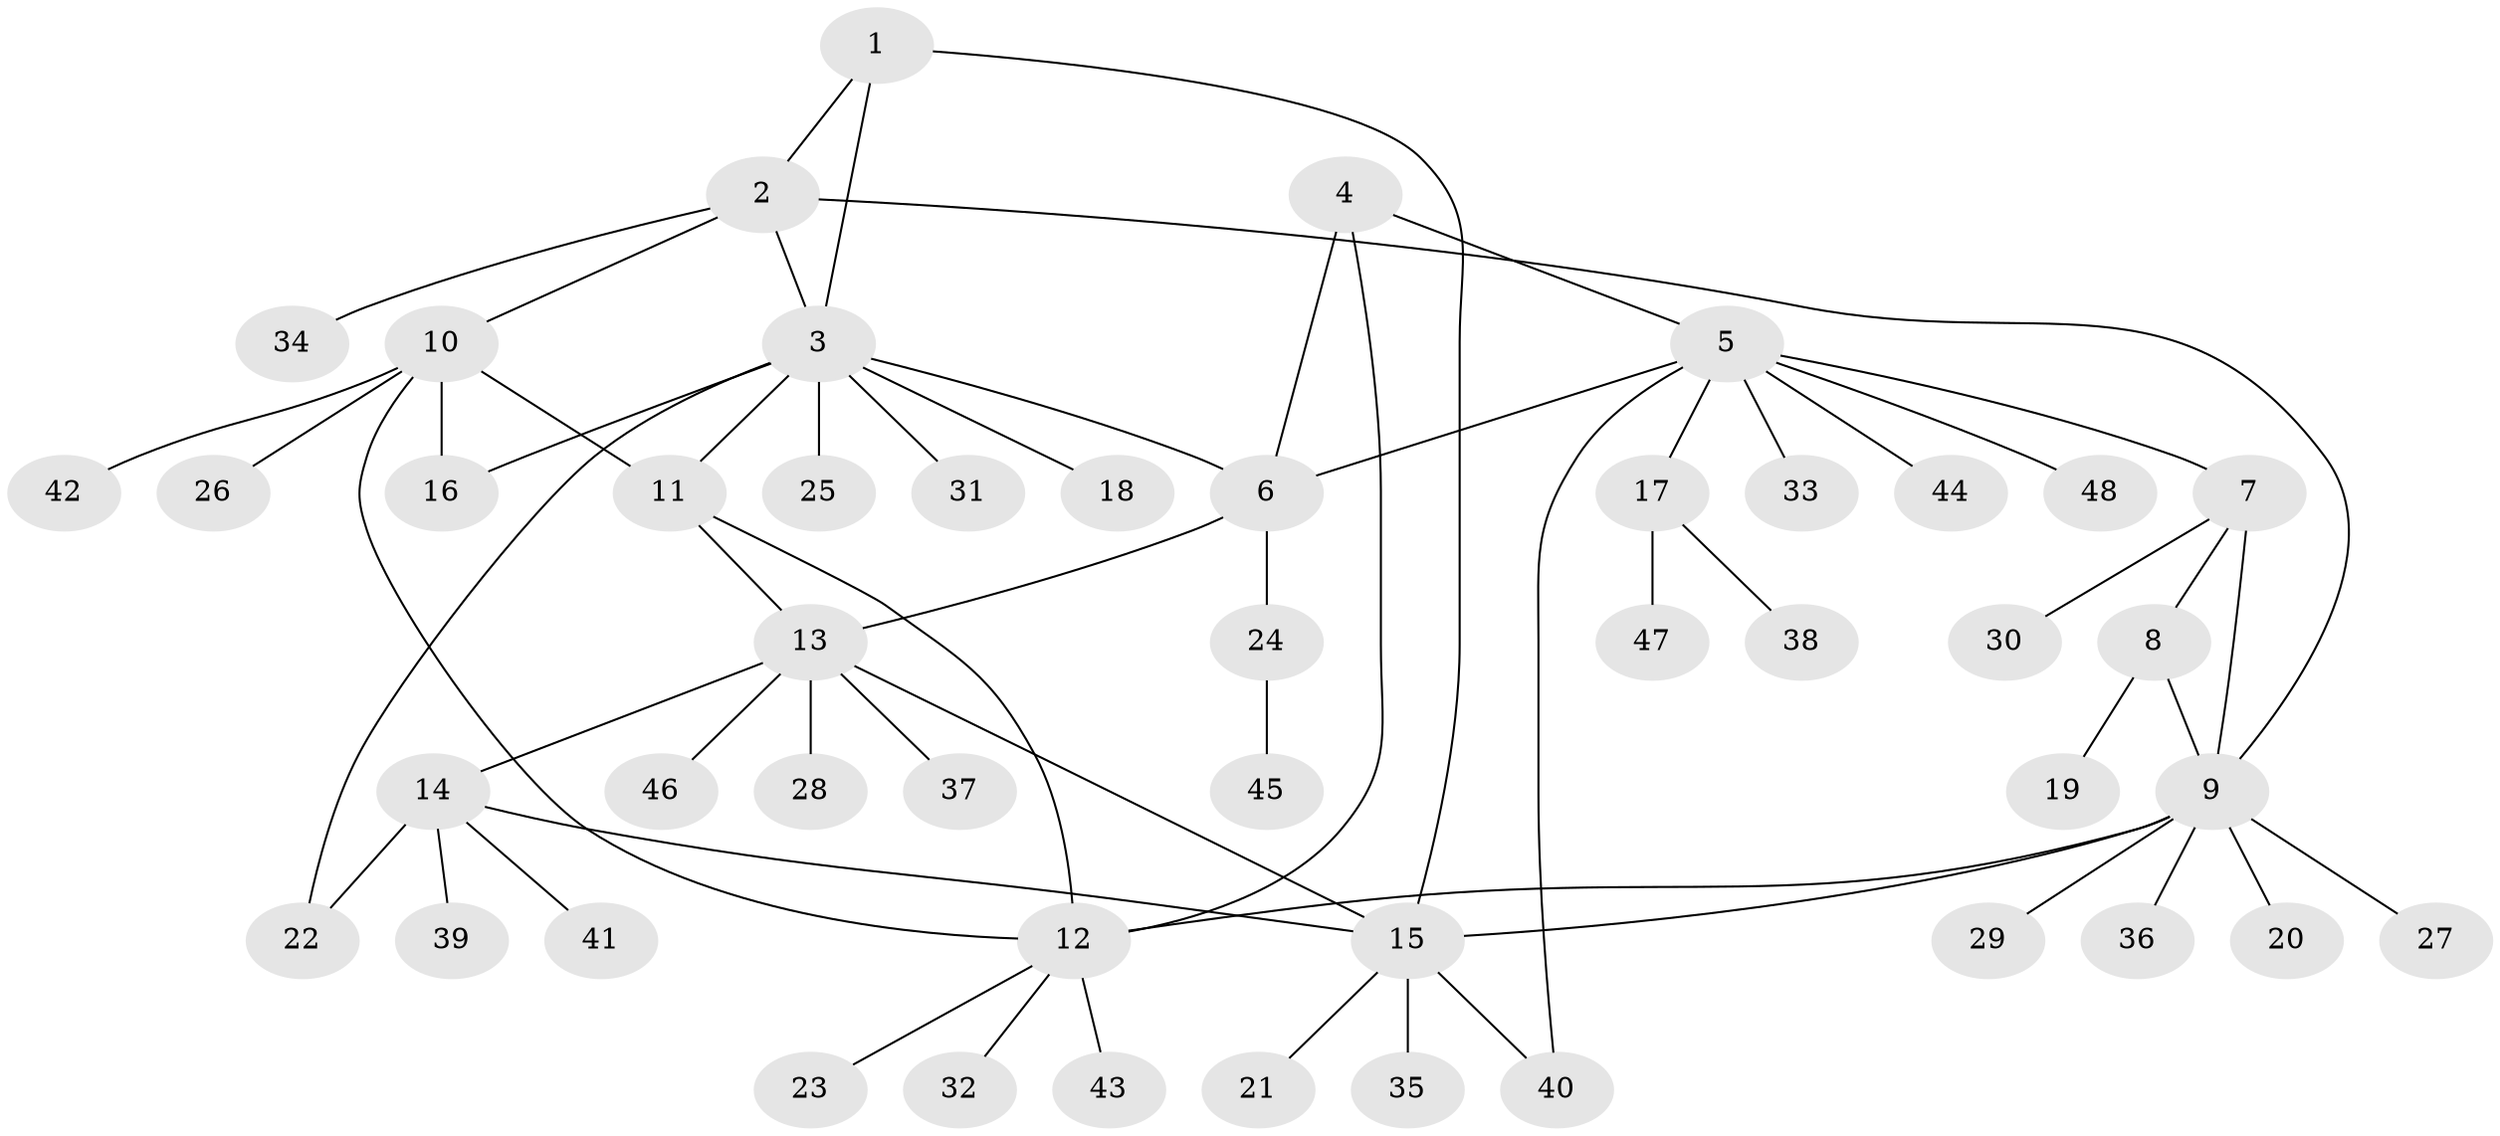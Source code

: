 // original degree distribution, {3: 0.030303030303030304, 6: 0.030303030303030304, 10: 0.030303030303030304, 4: 0.07575757575757576, 9: 0.015151515151515152, 5: 0.015151515151515152, 7: 0.015151515151515152, 8: 0.045454545454545456, 2: 0.12121212121212122, 1: 0.6212121212121212}
// Generated by graph-tools (version 1.1) at 2025/52/03/04/25 22:52:20]
// undirected, 48 vertices, 62 edges
graph export_dot {
  node [color=gray90,style=filled];
  1;
  2;
  3;
  4;
  5;
  6;
  7;
  8;
  9;
  10;
  11;
  12;
  13;
  14;
  15;
  16;
  17;
  18;
  19;
  20;
  21;
  22;
  23;
  24;
  25;
  26;
  27;
  28;
  29;
  30;
  31;
  32;
  33;
  34;
  35;
  36;
  37;
  38;
  39;
  40;
  41;
  42;
  43;
  44;
  45;
  46;
  47;
  48;
  1 -- 2 [weight=1.0];
  1 -- 3 [weight=1.0];
  1 -- 15 [weight=1.0];
  2 -- 3 [weight=1.0];
  2 -- 9 [weight=1.0];
  2 -- 10 [weight=1.0];
  2 -- 34 [weight=1.0];
  3 -- 6 [weight=1.0];
  3 -- 11 [weight=1.0];
  3 -- 16 [weight=1.0];
  3 -- 18 [weight=1.0];
  3 -- 22 [weight=1.0];
  3 -- 25 [weight=1.0];
  3 -- 31 [weight=1.0];
  4 -- 5 [weight=1.0];
  4 -- 6 [weight=1.0];
  4 -- 12 [weight=1.0];
  5 -- 6 [weight=1.0];
  5 -- 7 [weight=1.0];
  5 -- 17 [weight=1.0];
  5 -- 33 [weight=1.0];
  5 -- 40 [weight=1.0];
  5 -- 44 [weight=1.0];
  5 -- 48 [weight=1.0];
  6 -- 13 [weight=1.0];
  6 -- 24 [weight=1.0];
  7 -- 8 [weight=1.0];
  7 -- 9 [weight=1.0];
  7 -- 30 [weight=1.0];
  8 -- 9 [weight=1.0];
  8 -- 19 [weight=1.0];
  9 -- 12 [weight=1.0];
  9 -- 15 [weight=1.0];
  9 -- 20 [weight=1.0];
  9 -- 27 [weight=1.0];
  9 -- 29 [weight=1.0];
  9 -- 36 [weight=1.0];
  10 -- 11 [weight=1.0];
  10 -- 12 [weight=1.0];
  10 -- 16 [weight=1.0];
  10 -- 26 [weight=1.0];
  10 -- 42 [weight=1.0];
  11 -- 12 [weight=1.0];
  11 -- 13 [weight=1.0];
  12 -- 23 [weight=1.0];
  12 -- 32 [weight=1.0];
  12 -- 43 [weight=1.0];
  13 -- 14 [weight=1.0];
  13 -- 15 [weight=1.0];
  13 -- 28 [weight=1.0];
  13 -- 37 [weight=1.0];
  13 -- 46 [weight=1.0];
  14 -- 15 [weight=1.0];
  14 -- 22 [weight=1.0];
  14 -- 39 [weight=1.0];
  14 -- 41 [weight=1.0];
  15 -- 21 [weight=1.0];
  15 -- 35 [weight=1.0];
  15 -- 40 [weight=1.0];
  17 -- 38 [weight=1.0];
  17 -- 47 [weight=1.0];
  24 -- 45 [weight=1.0];
}
